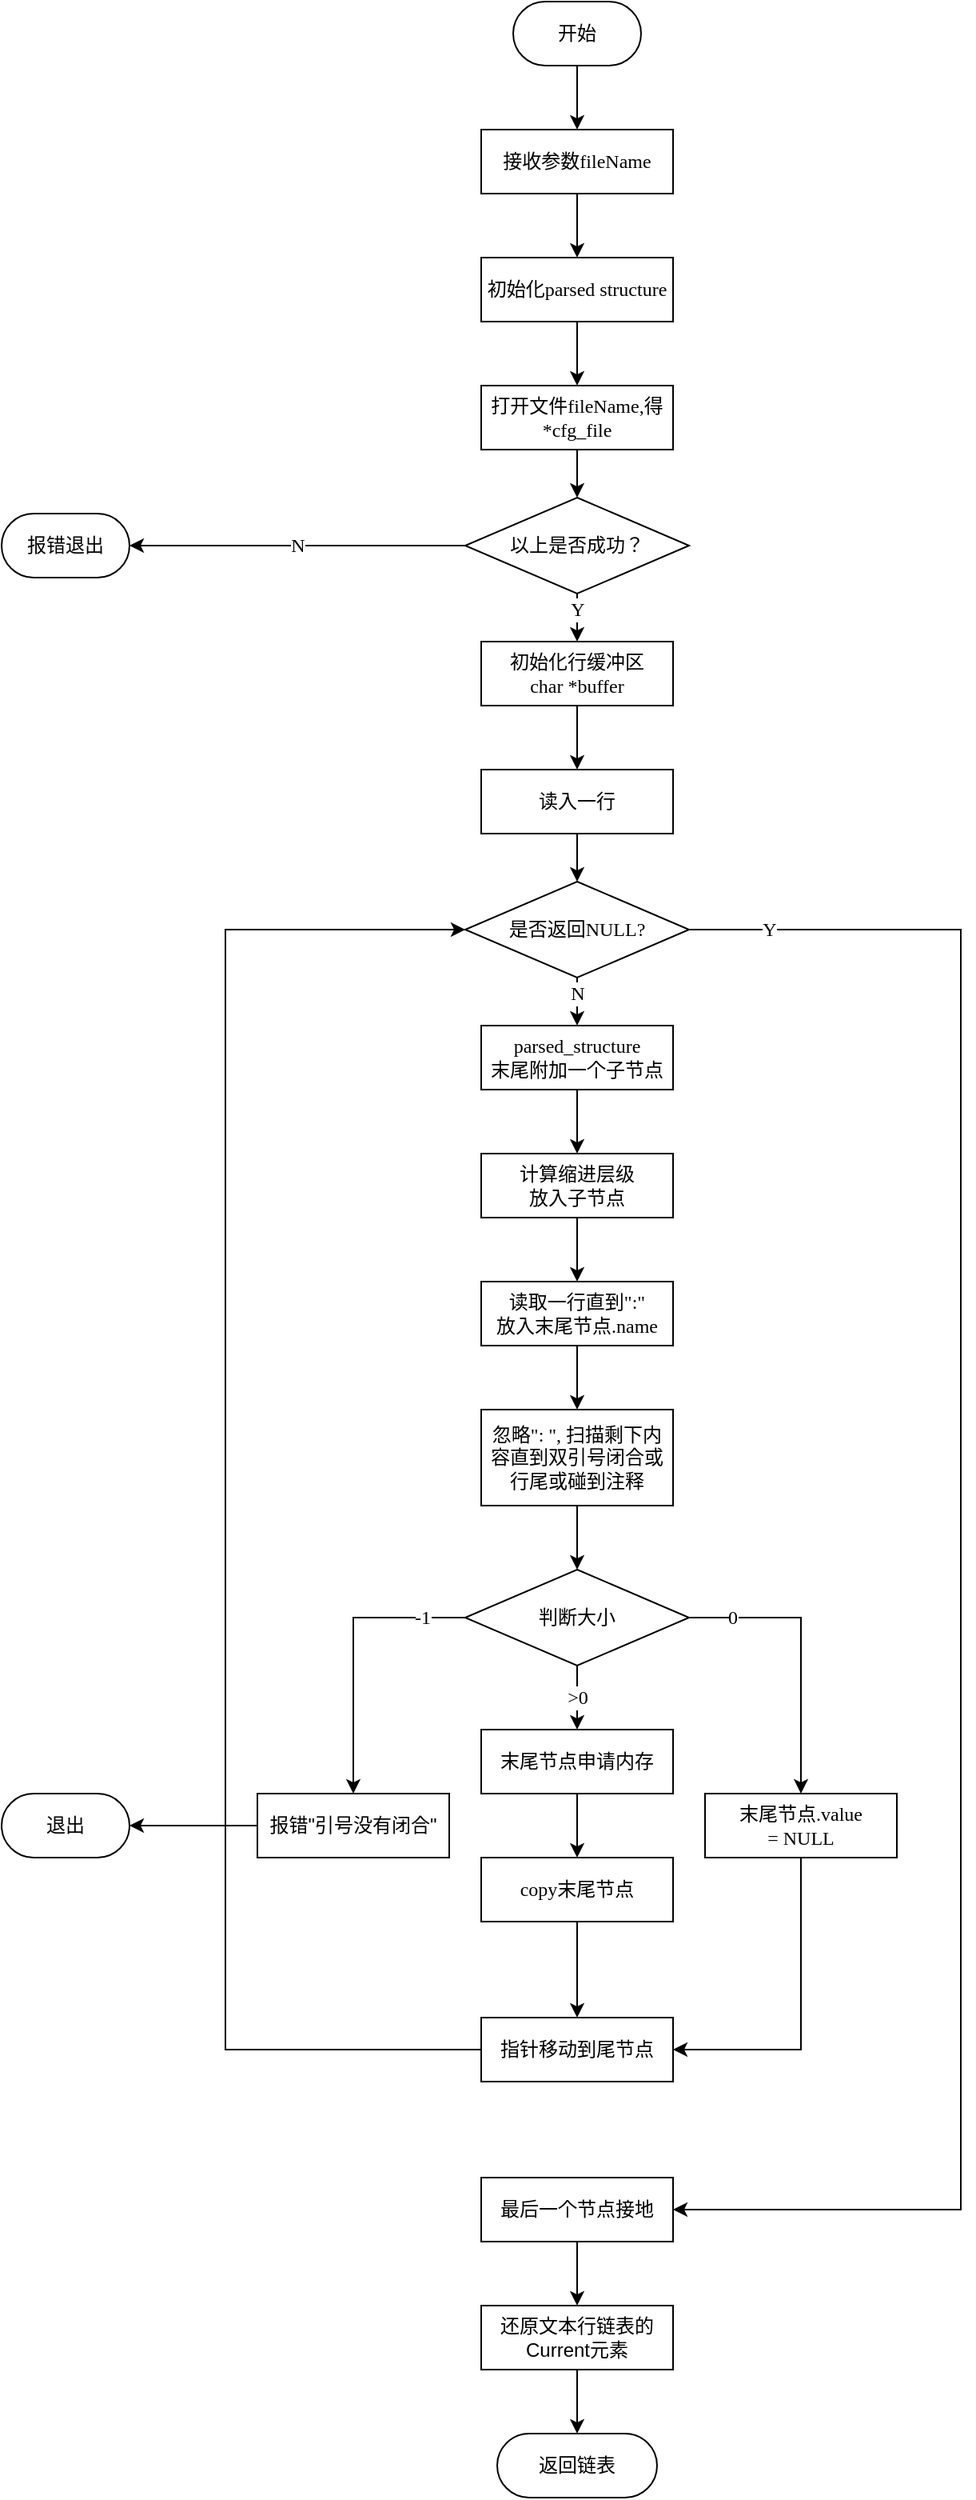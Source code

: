 <mxfile version="20.6.0" type="device"><diagram id="DCgyr74LZz-VPFHmiEoO" name="parse_config_to_lines(char *)"><mxGraphModel dx="295" dy="538" grid="1" gridSize="10" guides="1" tooltips="1" connect="1" arrows="1" fold="1" page="1" pageScale="1" pageWidth="1200" pageHeight="1920" math="0" shadow="0"><root><mxCell id="0"/><mxCell id="1" parent="0"/><mxCell id="VHVYpVzmPlSsRfHJ1H5M-3" value="" style="edgeStyle=orthogonalEdgeStyle;rounded=0;orthogonalLoop=1;jettySize=auto;html=1;" edge="1" parent="1" source="VHVYpVzmPlSsRfHJ1H5M-1" target="VHVYpVzmPlSsRfHJ1H5M-2"><mxGeometry relative="1" as="geometry"/></mxCell><mxCell id="VHVYpVzmPlSsRfHJ1H5M-1" value="开始" style="rounded=1;whiteSpace=wrap;html=1;arcSize=50;" vertex="1" parent="1"><mxGeometry x="560" y="60" width="80" height="40" as="geometry"/></mxCell><mxCell id="VHVYpVzmPlSsRfHJ1H5M-5" value="" style="edgeStyle=orthogonalEdgeStyle;rounded=0;orthogonalLoop=1;jettySize=auto;html=1;fontFamily=Lucida Console;" edge="1" parent="1" source="VHVYpVzmPlSsRfHJ1H5M-2" target="VHVYpVzmPlSsRfHJ1H5M-4"><mxGeometry relative="1" as="geometry"/></mxCell><mxCell id="VHVYpVzmPlSsRfHJ1H5M-2" value="&lt;font face=&quot;Lucida Console&quot;&gt;接收参数fileName&lt;/font&gt;" style="rounded=0;whiteSpace=wrap;html=1;" vertex="1" parent="1"><mxGeometry x="540" y="140" width="120" height="40" as="geometry"/></mxCell><mxCell id="VHVYpVzmPlSsRfHJ1H5M-11" value="" style="edgeStyle=orthogonalEdgeStyle;rounded=0;orthogonalLoop=1;jettySize=auto;html=1;fontFamily=Lucida Console;" edge="1" parent="1" source="VHVYpVzmPlSsRfHJ1H5M-4" target="VHVYpVzmPlSsRfHJ1H5M-9"><mxGeometry relative="1" as="geometry"><mxPoint x="600.029" y="290.012" as="targetPoint"/></mxGeometry></mxCell><mxCell id="VHVYpVzmPlSsRfHJ1H5M-4" value="&lt;font face=&quot;Lucida Console&quot;&gt;初始化parsed structure&lt;/font&gt;" style="rounded=0;whiteSpace=wrap;html=1;" vertex="1" parent="1"><mxGeometry x="540" y="220" width="120" height="40" as="geometry"/></mxCell><mxCell id="VHVYpVzmPlSsRfHJ1H5M-13" value="" style="edgeStyle=orthogonalEdgeStyle;rounded=0;orthogonalLoop=1;jettySize=auto;html=1;fontFamily=Lucida Console;fontSize=12;" edge="1" parent="1" source="VHVYpVzmPlSsRfHJ1H5M-9" target="VHVYpVzmPlSsRfHJ1H5M-12"><mxGeometry relative="1" as="geometry"/></mxCell><mxCell id="VHVYpVzmPlSsRfHJ1H5M-9" value="&lt;font face=&quot;Lucida Console&quot;&gt;打开文件fileName,得*&lt;span style=&quot;background-color: rgb(255, 255, 255);&quot;&gt;&lt;font style=&quot;font-size: 12px;&quot;&gt;cfg_file&lt;/font&gt;&lt;/span&gt;&lt;/font&gt;" style="rounded=0;whiteSpace=wrap;html=1;" vertex="1" parent="1"><mxGeometry x="540" y="300" width="120" height="40" as="geometry"/></mxCell><mxCell id="VHVYpVzmPlSsRfHJ1H5M-15" value="N" style="edgeStyle=orthogonalEdgeStyle;rounded=0;orthogonalLoop=1;jettySize=auto;html=1;fontFamily=Lucida Console;fontSize=12;" edge="1" parent="1" source="VHVYpVzmPlSsRfHJ1H5M-12" target="VHVYpVzmPlSsRfHJ1H5M-14"><mxGeometry relative="1" as="geometry"/></mxCell><mxCell id="VHVYpVzmPlSsRfHJ1H5M-19" value="Y" style="edgeStyle=orthogonalEdgeStyle;rounded=0;orthogonalLoop=1;jettySize=auto;html=1;fontFamily=Lucida Console;fontSize=12;" edge="1" parent="1" source="VHVYpVzmPlSsRfHJ1H5M-12" target="VHVYpVzmPlSsRfHJ1H5M-18"><mxGeometry x="0.2" relative="1" as="geometry"><mxPoint as="offset"/></mxGeometry></mxCell><mxCell id="VHVYpVzmPlSsRfHJ1H5M-12" value="以上是否成功？" style="rhombus;whiteSpace=wrap;html=1;rounded=0;" vertex="1" parent="1"><mxGeometry x="530" y="370" width="140" height="60" as="geometry"/></mxCell><mxCell id="VHVYpVzmPlSsRfHJ1H5M-14" value="报错退出" style="rounded=1;whiteSpace=wrap;html=1;arcSize=50;" vertex="1" parent="1"><mxGeometry x="240" y="380" width="80" height="40" as="geometry"/></mxCell><mxCell id="VHVYpVzmPlSsRfHJ1H5M-21" value="" style="edgeStyle=orthogonalEdgeStyle;rounded=0;orthogonalLoop=1;jettySize=auto;html=1;fontFamily=Lucida Console;fontSize=12;" edge="1" parent="1" source="VHVYpVzmPlSsRfHJ1H5M-18" target="VHVYpVzmPlSsRfHJ1H5M-20"><mxGeometry relative="1" as="geometry"/></mxCell><mxCell id="VHVYpVzmPlSsRfHJ1H5M-18" value="&lt;font face=&quot;Lucida Console&quot;&gt;初始化行缓冲区&lt;br&gt;char *buffer&lt;br&gt;&lt;/font&gt;" style="rounded=0;whiteSpace=wrap;html=1;" vertex="1" parent="1"><mxGeometry x="540" y="460" width="120" height="40" as="geometry"/></mxCell><mxCell id="VHVYpVzmPlSsRfHJ1H5M-23" value="" style="edgeStyle=orthogonalEdgeStyle;rounded=0;orthogonalLoop=1;jettySize=auto;html=1;fontFamily=Lucida Console;fontSize=12;" edge="1" parent="1" source="VHVYpVzmPlSsRfHJ1H5M-20" target="VHVYpVzmPlSsRfHJ1H5M-22"><mxGeometry relative="1" as="geometry"/></mxCell><mxCell id="VHVYpVzmPlSsRfHJ1H5M-20" value="&lt;font face=&quot;Lucida Console&quot;&gt;读入一行&lt;/font&gt;" style="rounded=0;whiteSpace=wrap;html=1;" vertex="1" parent="1"><mxGeometry x="540" y="540" width="120" height="40" as="geometry"/></mxCell><mxCell id="VHVYpVzmPlSsRfHJ1H5M-25" value="N" style="edgeStyle=orthogonalEdgeStyle;rounded=0;orthogonalLoop=1;jettySize=auto;html=1;fontFamily=Lucida Console;fontSize=12;" edge="1" parent="1" source="VHVYpVzmPlSsRfHJ1H5M-22" target="VHVYpVzmPlSsRfHJ1H5M-24"><mxGeometry x="0.2" relative="1" as="geometry"><mxPoint as="offset"/></mxGeometry></mxCell><mxCell id="VHVYpVzmPlSsRfHJ1H5M-27" value="Y" style="edgeStyle=orthogonalEdgeStyle;rounded=0;orthogonalLoop=1;jettySize=auto;html=1;fontFamily=Lucida Console;fontSize=12;" edge="1" parent="1" source="VHVYpVzmPlSsRfHJ1H5M-22" target="VHVYpVzmPlSsRfHJ1H5M-26"><mxGeometry x="-0.913" relative="1" as="geometry"><Array as="points"><mxPoint x="840" y="640"/><mxPoint x="840" y="1440"/></Array><mxPoint as="offset"/></mxGeometry></mxCell><mxCell id="VHVYpVzmPlSsRfHJ1H5M-22" value="&lt;font face=&quot;Lucida Console&quot;&gt;是否返回NULL?&lt;/font&gt;" style="rhombus;whiteSpace=wrap;html=1;rounded=0;" vertex="1" parent="1"><mxGeometry x="530" y="610" width="140" height="60" as="geometry"/></mxCell><mxCell id="VHVYpVzmPlSsRfHJ1H5M-29" value="" style="edgeStyle=orthogonalEdgeStyle;rounded=0;orthogonalLoop=1;jettySize=auto;html=1;fontFamily=Lucida Console;fontSize=12;" edge="1" parent="1" source="VHVYpVzmPlSsRfHJ1H5M-24" target="VHVYpVzmPlSsRfHJ1H5M-28"><mxGeometry relative="1" as="geometry"/></mxCell><mxCell id="VHVYpVzmPlSsRfHJ1H5M-24" value="&lt;font face=&quot;Lucida Console&quot;&gt;parsed_structure&lt;br&gt;末尾附加一个&lt;/font&gt;&lt;span style=&quot;font-family: &amp;quot;Lucida Console&amp;quot;;&quot;&gt;子节点&lt;/span&gt;&lt;font face=&quot;Lucida Console&quot;&gt;&lt;br&gt;&lt;/font&gt;" style="rounded=0;whiteSpace=wrap;html=1;" vertex="1" parent="1"><mxGeometry x="540" y="700" width="120" height="40" as="geometry"/></mxCell><mxCell id="VHVYpVzmPlSsRfHJ1H5M-53" value="" style="edgeStyle=orthogonalEdgeStyle;rounded=0;orthogonalLoop=1;jettySize=auto;html=1;fontFamily=Lucida Console;fontSize=12;" edge="1" parent="1" source="VHVYpVzmPlSsRfHJ1H5M-26" target="VHVYpVzmPlSsRfHJ1H5M-52"><mxGeometry relative="1" as="geometry"/></mxCell><mxCell id="VHVYpVzmPlSsRfHJ1H5M-26" value="最后一个节点接地" style="rounded=0;whiteSpace=wrap;html=1;" vertex="1" parent="1"><mxGeometry x="540" y="1420" width="120" height="40" as="geometry"/></mxCell><mxCell id="VHVYpVzmPlSsRfHJ1H5M-31" value="" style="edgeStyle=orthogonalEdgeStyle;rounded=0;orthogonalLoop=1;jettySize=auto;html=1;fontFamily=Lucida Console;fontSize=12;" edge="1" parent="1" source="VHVYpVzmPlSsRfHJ1H5M-28" target="VHVYpVzmPlSsRfHJ1H5M-30"><mxGeometry relative="1" as="geometry"/></mxCell><mxCell id="VHVYpVzmPlSsRfHJ1H5M-28" value="&lt;font face=&quot;Lucida Console&quot;&gt;计算缩进层级&lt;br&gt;放入子节点&lt;/font&gt;" style="rounded=0;whiteSpace=wrap;html=1;" vertex="1" parent="1"><mxGeometry x="540" y="780" width="120" height="40" as="geometry"/></mxCell><mxCell id="VHVYpVzmPlSsRfHJ1H5M-33" value="" style="edgeStyle=orthogonalEdgeStyle;rounded=0;orthogonalLoop=1;jettySize=auto;html=1;fontFamily=Lucida Console;fontSize=12;" edge="1" parent="1" source="VHVYpVzmPlSsRfHJ1H5M-30" target="VHVYpVzmPlSsRfHJ1H5M-32"><mxGeometry relative="1" as="geometry"/></mxCell><mxCell id="VHVYpVzmPlSsRfHJ1H5M-30" value="&lt;font face=&quot;Lucida Console&quot;&gt;读取一行直到&quot;:&quot;&lt;br&gt;放入末尾节点.name&lt;br&gt;&lt;/font&gt;" style="rounded=0;whiteSpace=wrap;html=1;" vertex="1" parent="1"><mxGeometry x="540" y="860" width="120" height="40" as="geometry"/></mxCell><mxCell id="VHVYpVzmPlSsRfHJ1H5M-35" value="" style="edgeStyle=orthogonalEdgeStyle;rounded=0;orthogonalLoop=1;jettySize=auto;html=1;fontFamily=Lucida Console;fontSize=12;" edge="1" parent="1" source="VHVYpVzmPlSsRfHJ1H5M-32" target="VHVYpVzmPlSsRfHJ1H5M-36"><mxGeometry relative="1" as="geometry"><mxPoint x="600" y="1040" as="targetPoint"/></mxGeometry></mxCell><mxCell id="VHVYpVzmPlSsRfHJ1H5M-32" value="&lt;font face=&quot;Lucida Console&quot;&gt;忽略&quot;: &quot;, 扫描剩下内容直到双引号闭合或行尾或碰到注释&lt;br&gt;&lt;/font&gt;" style="rounded=0;whiteSpace=wrap;html=1;" vertex="1" parent="1"><mxGeometry x="540" y="940" width="120" height="60" as="geometry"/></mxCell><mxCell id="VHVYpVzmPlSsRfHJ1H5M-38" value="0" style="edgeStyle=orthogonalEdgeStyle;rounded=0;orthogonalLoop=1;jettySize=auto;html=1;fontFamily=Lucida Console;fontSize=12;" edge="1" parent="1" source="VHVYpVzmPlSsRfHJ1H5M-36" target="VHVYpVzmPlSsRfHJ1H5M-37"><mxGeometry x="-0.7" relative="1" as="geometry"><mxPoint as="offset"/></mxGeometry></mxCell><mxCell id="VHVYpVzmPlSsRfHJ1H5M-40" value="-1" style="edgeStyle=orthogonalEdgeStyle;rounded=0;orthogonalLoop=1;jettySize=auto;html=1;fontFamily=Lucida Console;fontSize=12;" edge="1" parent="1" source="VHVYpVzmPlSsRfHJ1H5M-36" target="VHVYpVzmPlSsRfHJ1H5M-39"><mxGeometry x="-0.7" relative="1" as="geometry"><mxPoint as="offset"/></mxGeometry></mxCell><mxCell id="VHVYpVzmPlSsRfHJ1H5M-42" value="&amp;gt;0" style="edgeStyle=orthogonalEdgeStyle;rounded=0;orthogonalLoop=1;jettySize=auto;html=1;fontFamily=Lucida Console;fontSize=12;" edge="1" parent="1" source="VHVYpVzmPlSsRfHJ1H5M-36" target="VHVYpVzmPlSsRfHJ1H5M-41"><mxGeometry relative="1" as="geometry"/></mxCell><mxCell id="VHVYpVzmPlSsRfHJ1H5M-36" value="&lt;font face=&quot;Lucida Console&quot;&gt;判断大小&lt;/font&gt;" style="rhombus;whiteSpace=wrap;html=1;rounded=0;" vertex="1" parent="1"><mxGeometry x="530" y="1040" width="140" height="60" as="geometry"/></mxCell><mxCell id="VHVYpVzmPlSsRfHJ1H5M-47" style="edgeStyle=orthogonalEdgeStyle;rounded=0;orthogonalLoop=1;jettySize=auto;html=1;fontFamily=Lucida Console;fontSize=12;" edge="1" parent="1" source="VHVYpVzmPlSsRfHJ1H5M-37" target="VHVYpVzmPlSsRfHJ1H5M-45"><mxGeometry relative="1" as="geometry"><Array as="points"><mxPoint x="740" y="1340"/></Array></mxGeometry></mxCell><mxCell id="VHVYpVzmPlSsRfHJ1H5M-37" value="&lt;font face=&quot;Lucida Console&quot;&gt;末尾节点.value &lt;br&gt;= NULL&lt;/font&gt;" style="whiteSpace=wrap;html=1;rounded=0;" vertex="1" parent="1"><mxGeometry x="680" y="1180" width="120" height="40" as="geometry"/></mxCell><mxCell id="VHVYpVzmPlSsRfHJ1H5M-50" value="" style="edgeStyle=orthogonalEdgeStyle;rounded=0;orthogonalLoop=1;jettySize=auto;html=1;fontFamily=Lucida Console;fontSize=12;" edge="1" parent="1" source="VHVYpVzmPlSsRfHJ1H5M-39" target="VHVYpVzmPlSsRfHJ1H5M-49"><mxGeometry relative="1" as="geometry"/></mxCell><mxCell id="VHVYpVzmPlSsRfHJ1H5M-39" value="报错&quot;引号没有闭合&quot;" style="whiteSpace=wrap;html=1;rounded=0;" vertex="1" parent="1"><mxGeometry x="400" y="1180" width="120" height="40" as="geometry"/></mxCell><mxCell id="VHVYpVzmPlSsRfHJ1H5M-44" value="" style="edgeStyle=orthogonalEdgeStyle;rounded=0;orthogonalLoop=1;jettySize=auto;html=1;fontFamily=Lucida Console;fontSize=12;" edge="1" parent="1" source="VHVYpVzmPlSsRfHJ1H5M-41" target="VHVYpVzmPlSsRfHJ1H5M-43"><mxGeometry relative="1" as="geometry"/></mxCell><mxCell id="VHVYpVzmPlSsRfHJ1H5M-41" value="&lt;font face=&quot;Lucida Console&quot;&gt;末尾节点申请内存&lt;/font&gt;" style="whiteSpace=wrap;html=1;rounded=0;" vertex="1" parent="1"><mxGeometry x="540" y="1140" width="120" height="40" as="geometry"/></mxCell><mxCell id="VHVYpVzmPlSsRfHJ1H5M-46" value="" style="edgeStyle=orthogonalEdgeStyle;rounded=0;orthogonalLoop=1;jettySize=auto;html=1;fontFamily=Lucida Console;fontSize=12;" edge="1" parent="1" source="VHVYpVzmPlSsRfHJ1H5M-43" target="VHVYpVzmPlSsRfHJ1H5M-45"><mxGeometry relative="1" as="geometry"/></mxCell><mxCell id="VHVYpVzmPlSsRfHJ1H5M-43" value="&lt;font face=&quot;Lucida Console&quot;&gt;copy末尾节点&lt;/font&gt;" style="whiteSpace=wrap;html=1;rounded=0;" vertex="1" parent="1"><mxGeometry x="540" y="1220" width="120" height="40" as="geometry"/></mxCell><mxCell id="VHVYpVzmPlSsRfHJ1H5M-51" style="edgeStyle=orthogonalEdgeStyle;rounded=0;orthogonalLoop=1;jettySize=auto;html=1;entryX=0;entryY=0.5;entryDx=0;entryDy=0;fontFamily=Lucida Console;fontSize=12;" edge="1" parent="1" source="VHVYpVzmPlSsRfHJ1H5M-45" target="VHVYpVzmPlSsRfHJ1H5M-22"><mxGeometry relative="1" as="geometry"><Array as="points"><mxPoint x="380" y="1340"/><mxPoint x="380" y="640"/></Array></mxGeometry></mxCell><mxCell id="VHVYpVzmPlSsRfHJ1H5M-45" value="指针移动到尾节点" style="whiteSpace=wrap;html=1;rounded=0;" vertex="1" parent="1"><mxGeometry x="540" y="1320" width="120" height="40" as="geometry"/></mxCell><mxCell id="VHVYpVzmPlSsRfHJ1H5M-49" value="退出" style="rounded=1;whiteSpace=wrap;html=1;arcSize=50;" vertex="1" parent="1"><mxGeometry x="240" y="1180" width="80" height="40" as="geometry"/></mxCell><mxCell id="VHVYpVzmPlSsRfHJ1H5M-55" value="" style="edgeStyle=orthogonalEdgeStyle;rounded=0;orthogonalLoop=1;jettySize=auto;html=1;fontFamily=Lucida Console;fontSize=12;" edge="1" parent="1" source="VHVYpVzmPlSsRfHJ1H5M-52" target="VHVYpVzmPlSsRfHJ1H5M-54"><mxGeometry relative="1" as="geometry"/></mxCell><mxCell id="VHVYpVzmPlSsRfHJ1H5M-52" value="还原文本行链表的Current元素" style="rounded=0;whiteSpace=wrap;html=1;" vertex="1" parent="1"><mxGeometry x="540" y="1500" width="120" height="40" as="geometry"/></mxCell><mxCell id="VHVYpVzmPlSsRfHJ1H5M-54" value="返回链表" style="rounded=1;whiteSpace=wrap;html=1;arcSize=50;" vertex="1" parent="1"><mxGeometry x="550" y="1580" width="100" height="40" as="geometry"/></mxCell></root></mxGraphModel></diagram></mxfile>